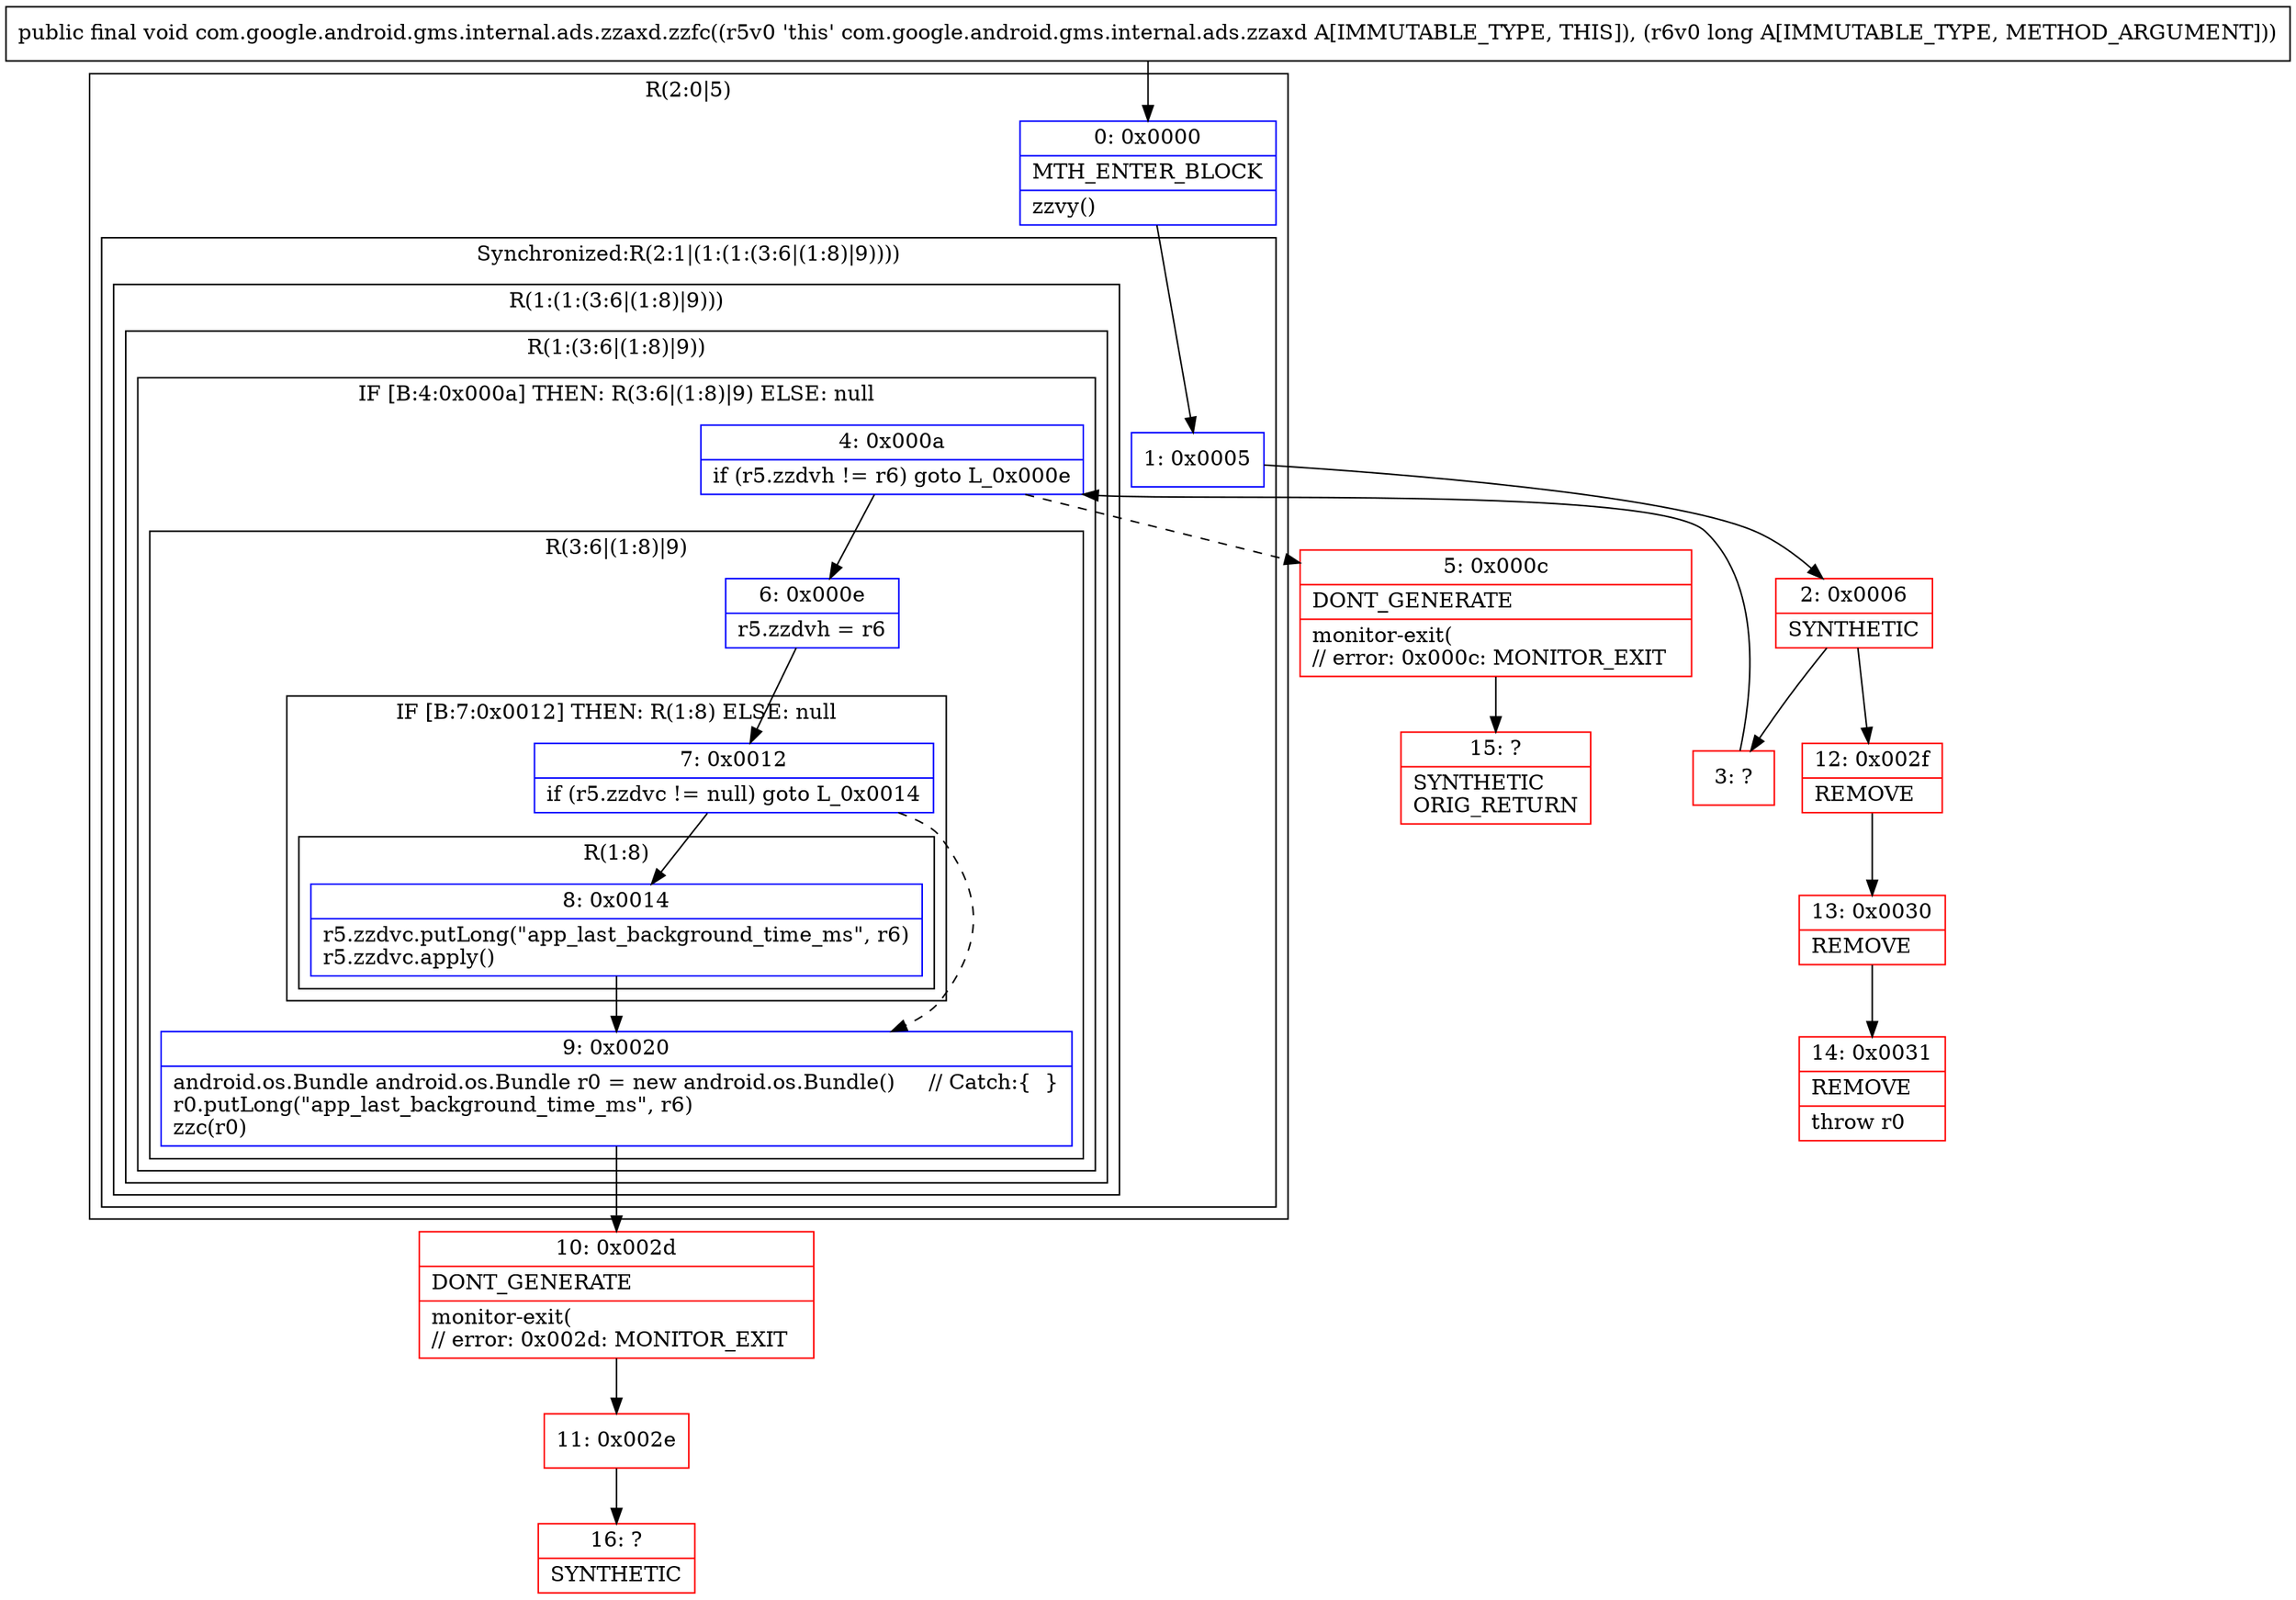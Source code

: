 digraph "CFG forcom.google.android.gms.internal.ads.zzaxd.zzfc(J)V" {
subgraph cluster_Region_1275852445 {
label = "R(2:0|5)";
node [shape=record,color=blue];
Node_0 [shape=record,label="{0\:\ 0x0000|MTH_ENTER_BLOCK\l|zzvy()\l}"];
subgraph cluster_SynchronizedRegion_791171874 {
label = "Synchronized:R(2:1|(1:(1:(3:6|(1:8)|9))))";
node [shape=record,color=blue];
Node_1 [shape=record,label="{1\:\ 0x0005}"];
subgraph cluster_Region_1472422969 {
label = "R(1:(1:(3:6|(1:8)|9)))";
node [shape=record,color=blue];
subgraph cluster_Region_231915478 {
label = "R(1:(3:6|(1:8)|9))";
node [shape=record,color=blue];
subgraph cluster_IfRegion_511582191 {
label = "IF [B:4:0x000a] THEN: R(3:6|(1:8)|9) ELSE: null";
node [shape=record,color=blue];
Node_4 [shape=record,label="{4\:\ 0x000a|if (r5.zzdvh != r6) goto L_0x000e\l}"];
subgraph cluster_Region_973575689 {
label = "R(3:6|(1:8)|9)";
node [shape=record,color=blue];
Node_6 [shape=record,label="{6\:\ 0x000e|r5.zzdvh = r6\l}"];
subgraph cluster_IfRegion_1940057665 {
label = "IF [B:7:0x0012] THEN: R(1:8) ELSE: null";
node [shape=record,color=blue];
Node_7 [shape=record,label="{7\:\ 0x0012|if (r5.zzdvc != null) goto L_0x0014\l}"];
subgraph cluster_Region_1057795744 {
label = "R(1:8)";
node [shape=record,color=blue];
Node_8 [shape=record,label="{8\:\ 0x0014|r5.zzdvc.putLong(\"app_last_background_time_ms\", r6)\lr5.zzdvc.apply()\l}"];
}
}
Node_9 [shape=record,label="{9\:\ 0x0020|android.os.Bundle android.os.Bundle r0 = new android.os.Bundle()     \/\/ Catch:\{  \}\lr0.putLong(\"app_last_background_time_ms\", r6)\lzzc(r0)\l}"];
}
}
}
}
}
}
Node_2 [shape=record,color=red,label="{2\:\ 0x0006|SYNTHETIC\l}"];
Node_3 [shape=record,color=red,label="{3\:\ ?}"];
Node_5 [shape=record,color=red,label="{5\:\ 0x000c|DONT_GENERATE\l|monitor\-exit(\l\/\/ error: 0x000c: MONITOR_EXIT  \l}"];
Node_10 [shape=record,color=red,label="{10\:\ 0x002d|DONT_GENERATE\l|monitor\-exit(\l\/\/ error: 0x002d: MONITOR_EXIT  \l}"];
Node_11 [shape=record,color=red,label="{11\:\ 0x002e}"];
Node_12 [shape=record,color=red,label="{12\:\ 0x002f|REMOVE\l}"];
Node_13 [shape=record,color=red,label="{13\:\ 0x0030|REMOVE\l}"];
Node_14 [shape=record,color=red,label="{14\:\ 0x0031|REMOVE\l|throw r0\l}"];
Node_15 [shape=record,color=red,label="{15\:\ ?|SYNTHETIC\lORIG_RETURN\l}"];
Node_16 [shape=record,color=red,label="{16\:\ ?|SYNTHETIC\l}"];
MethodNode[shape=record,label="{public final void com.google.android.gms.internal.ads.zzaxd.zzfc((r5v0 'this' com.google.android.gms.internal.ads.zzaxd A[IMMUTABLE_TYPE, THIS]), (r6v0 long A[IMMUTABLE_TYPE, METHOD_ARGUMENT])) }"];
MethodNode -> Node_0;
Node_0 -> Node_1;
Node_1 -> Node_2;
Node_4 -> Node_5[style=dashed];
Node_4 -> Node_6;
Node_6 -> Node_7;
Node_7 -> Node_8;
Node_7 -> Node_9[style=dashed];
Node_8 -> Node_9;
Node_9 -> Node_10;
Node_2 -> Node_3;
Node_2 -> Node_12;
Node_3 -> Node_4;
Node_5 -> Node_15;
Node_10 -> Node_11;
Node_11 -> Node_16;
Node_12 -> Node_13;
Node_13 -> Node_14;
}

